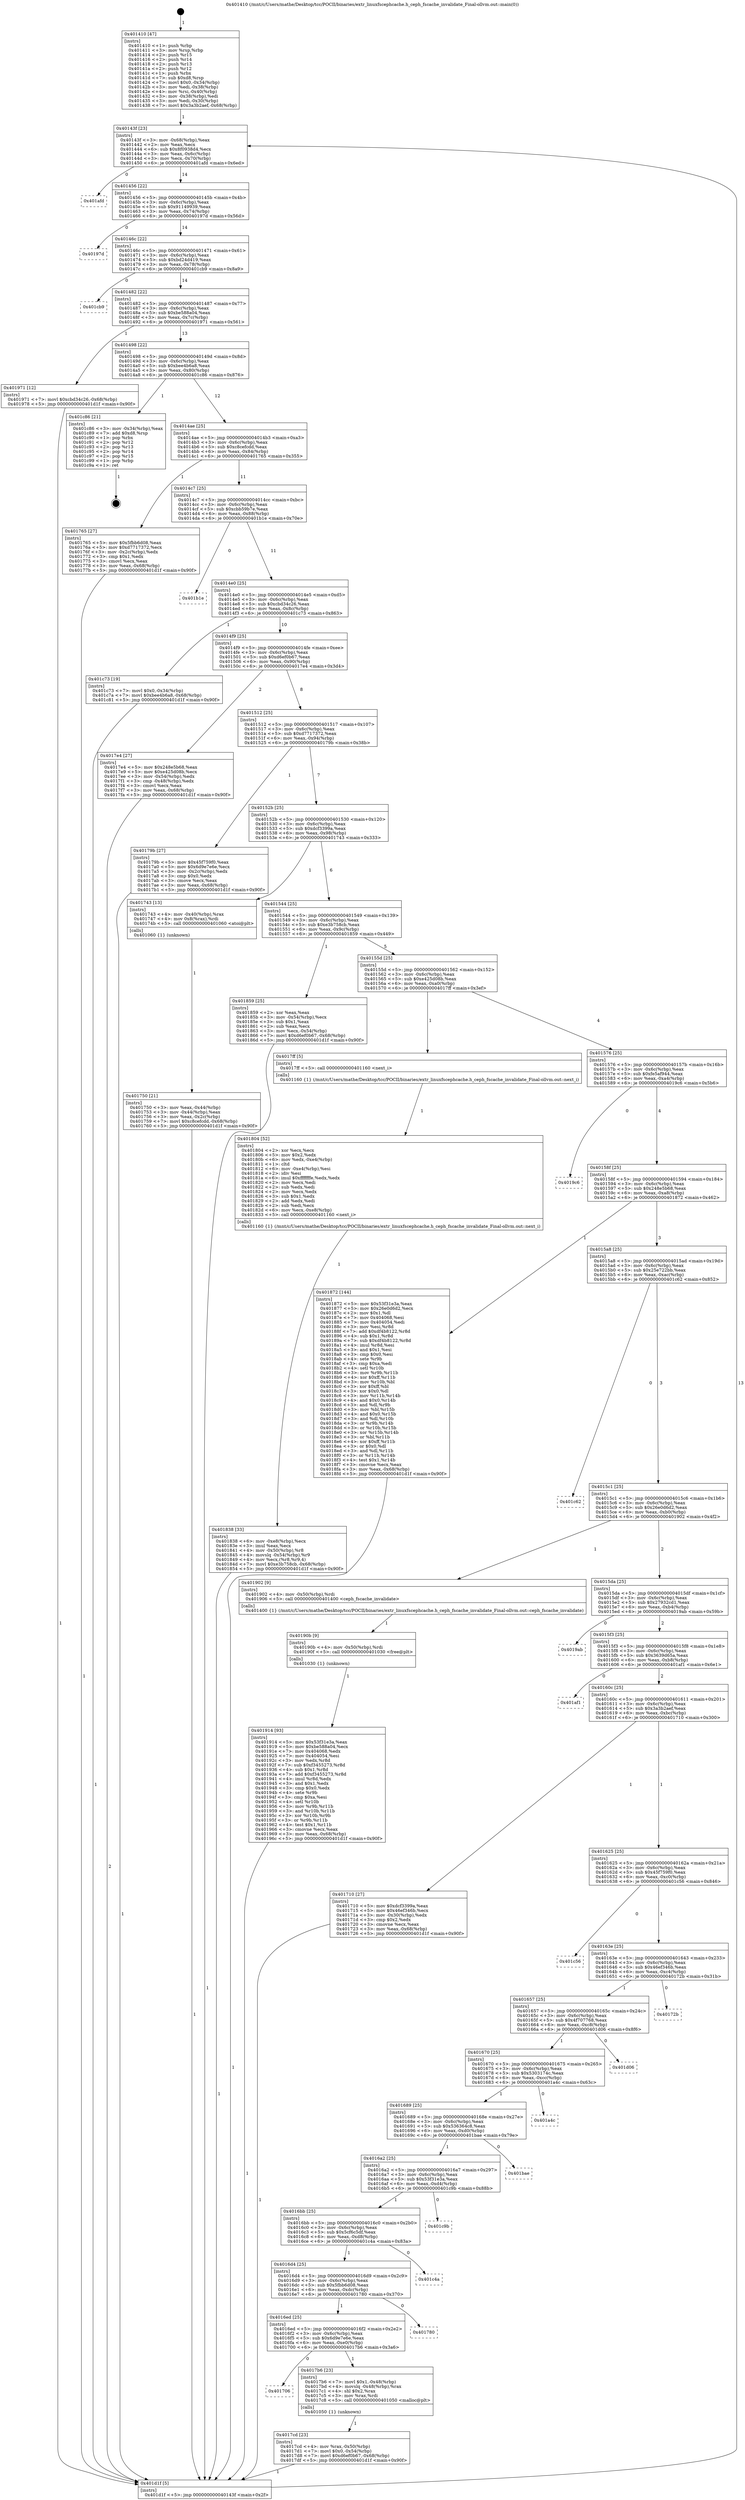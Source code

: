 digraph "0x401410" {
  label = "0x401410 (/mnt/c/Users/mathe/Desktop/tcc/POCII/binaries/extr_linuxfscephcache.h_ceph_fscache_invalidate_Final-ollvm.out::main(0))"
  labelloc = "t"
  node[shape=record]

  Entry [label="",width=0.3,height=0.3,shape=circle,fillcolor=black,style=filled]
  "0x40143f" [label="{
     0x40143f [23]\l
     | [instrs]\l
     &nbsp;&nbsp;0x40143f \<+3\>: mov -0x68(%rbp),%eax\l
     &nbsp;&nbsp;0x401442 \<+2\>: mov %eax,%ecx\l
     &nbsp;&nbsp;0x401444 \<+6\>: sub $0x8f0938d4,%ecx\l
     &nbsp;&nbsp;0x40144a \<+3\>: mov %eax,-0x6c(%rbp)\l
     &nbsp;&nbsp;0x40144d \<+3\>: mov %ecx,-0x70(%rbp)\l
     &nbsp;&nbsp;0x401450 \<+6\>: je 0000000000401afd \<main+0x6ed\>\l
  }"]
  "0x401afd" [label="{
     0x401afd\l
  }", style=dashed]
  "0x401456" [label="{
     0x401456 [22]\l
     | [instrs]\l
     &nbsp;&nbsp;0x401456 \<+5\>: jmp 000000000040145b \<main+0x4b\>\l
     &nbsp;&nbsp;0x40145b \<+3\>: mov -0x6c(%rbp),%eax\l
     &nbsp;&nbsp;0x40145e \<+5\>: sub $0x91149939,%eax\l
     &nbsp;&nbsp;0x401463 \<+3\>: mov %eax,-0x74(%rbp)\l
     &nbsp;&nbsp;0x401466 \<+6\>: je 000000000040197d \<main+0x56d\>\l
  }"]
  Exit [label="",width=0.3,height=0.3,shape=circle,fillcolor=black,style=filled,peripheries=2]
  "0x40197d" [label="{
     0x40197d\l
  }", style=dashed]
  "0x40146c" [label="{
     0x40146c [22]\l
     | [instrs]\l
     &nbsp;&nbsp;0x40146c \<+5\>: jmp 0000000000401471 \<main+0x61\>\l
     &nbsp;&nbsp;0x401471 \<+3\>: mov -0x6c(%rbp),%eax\l
     &nbsp;&nbsp;0x401474 \<+5\>: sub $0xbd24d419,%eax\l
     &nbsp;&nbsp;0x401479 \<+3\>: mov %eax,-0x78(%rbp)\l
     &nbsp;&nbsp;0x40147c \<+6\>: je 0000000000401cb9 \<main+0x8a9\>\l
  }"]
  "0x401914" [label="{
     0x401914 [93]\l
     | [instrs]\l
     &nbsp;&nbsp;0x401914 \<+5\>: mov $0x53f31e3a,%eax\l
     &nbsp;&nbsp;0x401919 \<+5\>: mov $0xbe588a04,%ecx\l
     &nbsp;&nbsp;0x40191e \<+7\>: mov 0x404068,%edx\l
     &nbsp;&nbsp;0x401925 \<+7\>: mov 0x404054,%esi\l
     &nbsp;&nbsp;0x40192c \<+3\>: mov %edx,%r8d\l
     &nbsp;&nbsp;0x40192f \<+7\>: sub $0xf3455273,%r8d\l
     &nbsp;&nbsp;0x401936 \<+4\>: sub $0x1,%r8d\l
     &nbsp;&nbsp;0x40193a \<+7\>: add $0xf3455273,%r8d\l
     &nbsp;&nbsp;0x401941 \<+4\>: imul %r8d,%edx\l
     &nbsp;&nbsp;0x401945 \<+3\>: and $0x1,%edx\l
     &nbsp;&nbsp;0x401948 \<+3\>: cmp $0x0,%edx\l
     &nbsp;&nbsp;0x40194b \<+4\>: sete %r9b\l
     &nbsp;&nbsp;0x40194f \<+3\>: cmp $0xa,%esi\l
     &nbsp;&nbsp;0x401952 \<+4\>: setl %r10b\l
     &nbsp;&nbsp;0x401956 \<+3\>: mov %r9b,%r11b\l
     &nbsp;&nbsp;0x401959 \<+3\>: and %r10b,%r11b\l
     &nbsp;&nbsp;0x40195c \<+3\>: xor %r10b,%r9b\l
     &nbsp;&nbsp;0x40195f \<+3\>: or %r9b,%r11b\l
     &nbsp;&nbsp;0x401962 \<+4\>: test $0x1,%r11b\l
     &nbsp;&nbsp;0x401966 \<+3\>: cmovne %ecx,%eax\l
     &nbsp;&nbsp;0x401969 \<+3\>: mov %eax,-0x68(%rbp)\l
     &nbsp;&nbsp;0x40196c \<+5\>: jmp 0000000000401d1f \<main+0x90f\>\l
  }"]
  "0x401cb9" [label="{
     0x401cb9\l
  }", style=dashed]
  "0x401482" [label="{
     0x401482 [22]\l
     | [instrs]\l
     &nbsp;&nbsp;0x401482 \<+5\>: jmp 0000000000401487 \<main+0x77\>\l
     &nbsp;&nbsp;0x401487 \<+3\>: mov -0x6c(%rbp),%eax\l
     &nbsp;&nbsp;0x40148a \<+5\>: sub $0xbe588a04,%eax\l
     &nbsp;&nbsp;0x40148f \<+3\>: mov %eax,-0x7c(%rbp)\l
     &nbsp;&nbsp;0x401492 \<+6\>: je 0000000000401971 \<main+0x561\>\l
  }"]
  "0x40190b" [label="{
     0x40190b [9]\l
     | [instrs]\l
     &nbsp;&nbsp;0x40190b \<+4\>: mov -0x50(%rbp),%rdi\l
     &nbsp;&nbsp;0x40190f \<+5\>: call 0000000000401030 \<free@plt\>\l
     | [calls]\l
     &nbsp;&nbsp;0x401030 \{1\} (unknown)\l
  }"]
  "0x401971" [label="{
     0x401971 [12]\l
     | [instrs]\l
     &nbsp;&nbsp;0x401971 \<+7\>: movl $0xcbd34c26,-0x68(%rbp)\l
     &nbsp;&nbsp;0x401978 \<+5\>: jmp 0000000000401d1f \<main+0x90f\>\l
  }"]
  "0x401498" [label="{
     0x401498 [22]\l
     | [instrs]\l
     &nbsp;&nbsp;0x401498 \<+5\>: jmp 000000000040149d \<main+0x8d\>\l
     &nbsp;&nbsp;0x40149d \<+3\>: mov -0x6c(%rbp),%eax\l
     &nbsp;&nbsp;0x4014a0 \<+5\>: sub $0xbee4b6a8,%eax\l
     &nbsp;&nbsp;0x4014a5 \<+3\>: mov %eax,-0x80(%rbp)\l
     &nbsp;&nbsp;0x4014a8 \<+6\>: je 0000000000401c86 \<main+0x876\>\l
  }"]
  "0x401838" [label="{
     0x401838 [33]\l
     | [instrs]\l
     &nbsp;&nbsp;0x401838 \<+6\>: mov -0xe8(%rbp),%ecx\l
     &nbsp;&nbsp;0x40183e \<+3\>: imul %eax,%ecx\l
     &nbsp;&nbsp;0x401841 \<+4\>: mov -0x50(%rbp),%r8\l
     &nbsp;&nbsp;0x401845 \<+4\>: movslq -0x54(%rbp),%r9\l
     &nbsp;&nbsp;0x401849 \<+4\>: mov %ecx,(%r8,%r9,4)\l
     &nbsp;&nbsp;0x40184d \<+7\>: movl $0xe3b758cb,-0x68(%rbp)\l
     &nbsp;&nbsp;0x401854 \<+5\>: jmp 0000000000401d1f \<main+0x90f\>\l
  }"]
  "0x401c86" [label="{
     0x401c86 [21]\l
     | [instrs]\l
     &nbsp;&nbsp;0x401c86 \<+3\>: mov -0x34(%rbp),%eax\l
     &nbsp;&nbsp;0x401c89 \<+7\>: add $0xd8,%rsp\l
     &nbsp;&nbsp;0x401c90 \<+1\>: pop %rbx\l
     &nbsp;&nbsp;0x401c91 \<+2\>: pop %r12\l
     &nbsp;&nbsp;0x401c93 \<+2\>: pop %r13\l
     &nbsp;&nbsp;0x401c95 \<+2\>: pop %r14\l
     &nbsp;&nbsp;0x401c97 \<+2\>: pop %r15\l
     &nbsp;&nbsp;0x401c99 \<+1\>: pop %rbp\l
     &nbsp;&nbsp;0x401c9a \<+1\>: ret\l
  }"]
  "0x4014ae" [label="{
     0x4014ae [25]\l
     | [instrs]\l
     &nbsp;&nbsp;0x4014ae \<+5\>: jmp 00000000004014b3 \<main+0xa3\>\l
     &nbsp;&nbsp;0x4014b3 \<+3\>: mov -0x6c(%rbp),%eax\l
     &nbsp;&nbsp;0x4014b6 \<+5\>: sub $0xc8cefcdd,%eax\l
     &nbsp;&nbsp;0x4014bb \<+6\>: mov %eax,-0x84(%rbp)\l
     &nbsp;&nbsp;0x4014c1 \<+6\>: je 0000000000401765 \<main+0x355\>\l
  }"]
  "0x401804" [label="{
     0x401804 [52]\l
     | [instrs]\l
     &nbsp;&nbsp;0x401804 \<+2\>: xor %ecx,%ecx\l
     &nbsp;&nbsp;0x401806 \<+5\>: mov $0x2,%edx\l
     &nbsp;&nbsp;0x40180b \<+6\>: mov %edx,-0xe4(%rbp)\l
     &nbsp;&nbsp;0x401811 \<+1\>: cltd\l
     &nbsp;&nbsp;0x401812 \<+6\>: mov -0xe4(%rbp),%esi\l
     &nbsp;&nbsp;0x401818 \<+2\>: idiv %esi\l
     &nbsp;&nbsp;0x40181a \<+6\>: imul $0xfffffffe,%edx,%edx\l
     &nbsp;&nbsp;0x401820 \<+2\>: mov %ecx,%edi\l
     &nbsp;&nbsp;0x401822 \<+2\>: sub %edx,%edi\l
     &nbsp;&nbsp;0x401824 \<+2\>: mov %ecx,%edx\l
     &nbsp;&nbsp;0x401826 \<+3\>: sub $0x1,%edx\l
     &nbsp;&nbsp;0x401829 \<+2\>: add %edx,%edi\l
     &nbsp;&nbsp;0x40182b \<+2\>: sub %edi,%ecx\l
     &nbsp;&nbsp;0x40182d \<+6\>: mov %ecx,-0xe8(%rbp)\l
     &nbsp;&nbsp;0x401833 \<+5\>: call 0000000000401160 \<next_i\>\l
     | [calls]\l
     &nbsp;&nbsp;0x401160 \{1\} (/mnt/c/Users/mathe/Desktop/tcc/POCII/binaries/extr_linuxfscephcache.h_ceph_fscache_invalidate_Final-ollvm.out::next_i)\l
  }"]
  "0x401765" [label="{
     0x401765 [27]\l
     | [instrs]\l
     &nbsp;&nbsp;0x401765 \<+5\>: mov $0x5fbb6d08,%eax\l
     &nbsp;&nbsp;0x40176a \<+5\>: mov $0xd7717372,%ecx\l
     &nbsp;&nbsp;0x40176f \<+3\>: mov -0x2c(%rbp),%edx\l
     &nbsp;&nbsp;0x401772 \<+3\>: cmp $0x1,%edx\l
     &nbsp;&nbsp;0x401775 \<+3\>: cmovl %ecx,%eax\l
     &nbsp;&nbsp;0x401778 \<+3\>: mov %eax,-0x68(%rbp)\l
     &nbsp;&nbsp;0x40177b \<+5\>: jmp 0000000000401d1f \<main+0x90f\>\l
  }"]
  "0x4014c7" [label="{
     0x4014c7 [25]\l
     | [instrs]\l
     &nbsp;&nbsp;0x4014c7 \<+5\>: jmp 00000000004014cc \<main+0xbc\>\l
     &nbsp;&nbsp;0x4014cc \<+3\>: mov -0x6c(%rbp),%eax\l
     &nbsp;&nbsp;0x4014cf \<+5\>: sub $0xcbb59b7e,%eax\l
     &nbsp;&nbsp;0x4014d4 \<+6\>: mov %eax,-0x88(%rbp)\l
     &nbsp;&nbsp;0x4014da \<+6\>: je 0000000000401b1e \<main+0x70e\>\l
  }"]
  "0x4017cd" [label="{
     0x4017cd [23]\l
     | [instrs]\l
     &nbsp;&nbsp;0x4017cd \<+4\>: mov %rax,-0x50(%rbp)\l
     &nbsp;&nbsp;0x4017d1 \<+7\>: movl $0x0,-0x54(%rbp)\l
     &nbsp;&nbsp;0x4017d8 \<+7\>: movl $0xd6ef0b67,-0x68(%rbp)\l
     &nbsp;&nbsp;0x4017df \<+5\>: jmp 0000000000401d1f \<main+0x90f\>\l
  }"]
  "0x401b1e" [label="{
     0x401b1e\l
  }", style=dashed]
  "0x4014e0" [label="{
     0x4014e0 [25]\l
     | [instrs]\l
     &nbsp;&nbsp;0x4014e0 \<+5\>: jmp 00000000004014e5 \<main+0xd5\>\l
     &nbsp;&nbsp;0x4014e5 \<+3\>: mov -0x6c(%rbp),%eax\l
     &nbsp;&nbsp;0x4014e8 \<+5\>: sub $0xcbd34c26,%eax\l
     &nbsp;&nbsp;0x4014ed \<+6\>: mov %eax,-0x8c(%rbp)\l
     &nbsp;&nbsp;0x4014f3 \<+6\>: je 0000000000401c73 \<main+0x863\>\l
  }"]
  "0x401706" [label="{
     0x401706\l
  }", style=dashed]
  "0x401c73" [label="{
     0x401c73 [19]\l
     | [instrs]\l
     &nbsp;&nbsp;0x401c73 \<+7\>: movl $0x0,-0x34(%rbp)\l
     &nbsp;&nbsp;0x401c7a \<+7\>: movl $0xbee4b6a8,-0x68(%rbp)\l
     &nbsp;&nbsp;0x401c81 \<+5\>: jmp 0000000000401d1f \<main+0x90f\>\l
  }"]
  "0x4014f9" [label="{
     0x4014f9 [25]\l
     | [instrs]\l
     &nbsp;&nbsp;0x4014f9 \<+5\>: jmp 00000000004014fe \<main+0xee\>\l
     &nbsp;&nbsp;0x4014fe \<+3\>: mov -0x6c(%rbp),%eax\l
     &nbsp;&nbsp;0x401501 \<+5\>: sub $0xd6ef0b67,%eax\l
     &nbsp;&nbsp;0x401506 \<+6\>: mov %eax,-0x90(%rbp)\l
     &nbsp;&nbsp;0x40150c \<+6\>: je 00000000004017e4 \<main+0x3d4\>\l
  }"]
  "0x4017b6" [label="{
     0x4017b6 [23]\l
     | [instrs]\l
     &nbsp;&nbsp;0x4017b6 \<+7\>: movl $0x1,-0x48(%rbp)\l
     &nbsp;&nbsp;0x4017bd \<+4\>: movslq -0x48(%rbp),%rax\l
     &nbsp;&nbsp;0x4017c1 \<+4\>: shl $0x2,%rax\l
     &nbsp;&nbsp;0x4017c5 \<+3\>: mov %rax,%rdi\l
     &nbsp;&nbsp;0x4017c8 \<+5\>: call 0000000000401050 \<malloc@plt\>\l
     | [calls]\l
     &nbsp;&nbsp;0x401050 \{1\} (unknown)\l
  }"]
  "0x4017e4" [label="{
     0x4017e4 [27]\l
     | [instrs]\l
     &nbsp;&nbsp;0x4017e4 \<+5\>: mov $0x248e5b68,%eax\l
     &nbsp;&nbsp;0x4017e9 \<+5\>: mov $0xe425d08b,%ecx\l
     &nbsp;&nbsp;0x4017ee \<+3\>: mov -0x54(%rbp),%edx\l
     &nbsp;&nbsp;0x4017f1 \<+3\>: cmp -0x48(%rbp),%edx\l
     &nbsp;&nbsp;0x4017f4 \<+3\>: cmovl %ecx,%eax\l
     &nbsp;&nbsp;0x4017f7 \<+3\>: mov %eax,-0x68(%rbp)\l
     &nbsp;&nbsp;0x4017fa \<+5\>: jmp 0000000000401d1f \<main+0x90f\>\l
  }"]
  "0x401512" [label="{
     0x401512 [25]\l
     | [instrs]\l
     &nbsp;&nbsp;0x401512 \<+5\>: jmp 0000000000401517 \<main+0x107\>\l
     &nbsp;&nbsp;0x401517 \<+3\>: mov -0x6c(%rbp),%eax\l
     &nbsp;&nbsp;0x40151a \<+5\>: sub $0xd7717372,%eax\l
     &nbsp;&nbsp;0x40151f \<+6\>: mov %eax,-0x94(%rbp)\l
     &nbsp;&nbsp;0x401525 \<+6\>: je 000000000040179b \<main+0x38b\>\l
  }"]
  "0x4016ed" [label="{
     0x4016ed [25]\l
     | [instrs]\l
     &nbsp;&nbsp;0x4016ed \<+5\>: jmp 00000000004016f2 \<main+0x2e2\>\l
     &nbsp;&nbsp;0x4016f2 \<+3\>: mov -0x6c(%rbp),%eax\l
     &nbsp;&nbsp;0x4016f5 \<+5\>: sub $0x6d9e7e6e,%eax\l
     &nbsp;&nbsp;0x4016fa \<+6\>: mov %eax,-0xe0(%rbp)\l
     &nbsp;&nbsp;0x401700 \<+6\>: je 00000000004017b6 \<main+0x3a6\>\l
  }"]
  "0x40179b" [label="{
     0x40179b [27]\l
     | [instrs]\l
     &nbsp;&nbsp;0x40179b \<+5\>: mov $0x45f759f0,%eax\l
     &nbsp;&nbsp;0x4017a0 \<+5\>: mov $0x6d9e7e6e,%ecx\l
     &nbsp;&nbsp;0x4017a5 \<+3\>: mov -0x2c(%rbp),%edx\l
     &nbsp;&nbsp;0x4017a8 \<+3\>: cmp $0x0,%edx\l
     &nbsp;&nbsp;0x4017ab \<+3\>: cmove %ecx,%eax\l
     &nbsp;&nbsp;0x4017ae \<+3\>: mov %eax,-0x68(%rbp)\l
     &nbsp;&nbsp;0x4017b1 \<+5\>: jmp 0000000000401d1f \<main+0x90f\>\l
  }"]
  "0x40152b" [label="{
     0x40152b [25]\l
     | [instrs]\l
     &nbsp;&nbsp;0x40152b \<+5\>: jmp 0000000000401530 \<main+0x120\>\l
     &nbsp;&nbsp;0x401530 \<+3\>: mov -0x6c(%rbp),%eax\l
     &nbsp;&nbsp;0x401533 \<+5\>: sub $0xdcf3399a,%eax\l
     &nbsp;&nbsp;0x401538 \<+6\>: mov %eax,-0x98(%rbp)\l
     &nbsp;&nbsp;0x40153e \<+6\>: je 0000000000401743 \<main+0x333\>\l
  }"]
  "0x401780" [label="{
     0x401780\l
  }", style=dashed]
  "0x401743" [label="{
     0x401743 [13]\l
     | [instrs]\l
     &nbsp;&nbsp;0x401743 \<+4\>: mov -0x40(%rbp),%rax\l
     &nbsp;&nbsp;0x401747 \<+4\>: mov 0x8(%rax),%rdi\l
     &nbsp;&nbsp;0x40174b \<+5\>: call 0000000000401060 \<atoi@plt\>\l
     | [calls]\l
     &nbsp;&nbsp;0x401060 \{1\} (unknown)\l
  }"]
  "0x401544" [label="{
     0x401544 [25]\l
     | [instrs]\l
     &nbsp;&nbsp;0x401544 \<+5\>: jmp 0000000000401549 \<main+0x139\>\l
     &nbsp;&nbsp;0x401549 \<+3\>: mov -0x6c(%rbp),%eax\l
     &nbsp;&nbsp;0x40154c \<+5\>: sub $0xe3b758cb,%eax\l
     &nbsp;&nbsp;0x401551 \<+6\>: mov %eax,-0x9c(%rbp)\l
     &nbsp;&nbsp;0x401557 \<+6\>: je 0000000000401859 \<main+0x449\>\l
  }"]
  "0x4016d4" [label="{
     0x4016d4 [25]\l
     | [instrs]\l
     &nbsp;&nbsp;0x4016d4 \<+5\>: jmp 00000000004016d9 \<main+0x2c9\>\l
     &nbsp;&nbsp;0x4016d9 \<+3\>: mov -0x6c(%rbp),%eax\l
     &nbsp;&nbsp;0x4016dc \<+5\>: sub $0x5fbb6d08,%eax\l
     &nbsp;&nbsp;0x4016e1 \<+6\>: mov %eax,-0xdc(%rbp)\l
     &nbsp;&nbsp;0x4016e7 \<+6\>: je 0000000000401780 \<main+0x370\>\l
  }"]
  "0x401859" [label="{
     0x401859 [25]\l
     | [instrs]\l
     &nbsp;&nbsp;0x401859 \<+2\>: xor %eax,%eax\l
     &nbsp;&nbsp;0x40185b \<+3\>: mov -0x54(%rbp),%ecx\l
     &nbsp;&nbsp;0x40185e \<+3\>: sub $0x1,%eax\l
     &nbsp;&nbsp;0x401861 \<+2\>: sub %eax,%ecx\l
     &nbsp;&nbsp;0x401863 \<+3\>: mov %ecx,-0x54(%rbp)\l
     &nbsp;&nbsp;0x401866 \<+7\>: movl $0xd6ef0b67,-0x68(%rbp)\l
     &nbsp;&nbsp;0x40186d \<+5\>: jmp 0000000000401d1f \<main+0x90f\>\l
  }"]
  "0x40155d" [label="{
     0x40155d [25]\l
     | [instrs]\l
     &nbsp;&nbsp;0x40155d \<+5\>: jmp 0000000000401562 \<main+0x152\>\l
     &nbsp;&nbsp;0x401562 \<+3\>: mov -0x6c(%rbp),%eax\l
     &nbsp;&nbsp;0x401565 \<+5\>: sub $0xe425d08b,%eax\l
     &nbsp;&nbsp;0x40156a \<+6\>: mov %eax,-0xa0(%rbp)\l
     &nbsp;&nbsp;0x401570 \<+6\>: je 00000000004017ff \<main+0x3ef\>\l
  }"]
  "0x401c4a" [label="{
     0x401c4a\l
  }", style=dashed]
  "0x4017ff" [label="{
     0x4017ff [5]\l
     | [instrs]\l
     &nbsp;&nbsp;0x4017ff \<+5\>: call 0000000000401160 \<next_i\>\l
     | [calls]\l
     &nbsp;&nbsp;0x401160 \{1\} (/mnt/c/Users/mathe/Desktop/tcc/POCII/binaries/extr_linuxfscephcache.h_ceph_fscache_invalidate_Final-ollvm.out::next_i)\l
  }"]
  "0x401576" [label="{
     0x401576 [25]\l
     | [instrs]\l
     &nbsp;&nbsp;0x401576 \<+5\>: jmp 000000000040157b \<main+0x16b\>\l
     &nbsp;&nbsp;0x40157b \<+3\>: mov -0x6c(%rbp),%eax\l
     &nbsp;&nbsp;0x40157e \<+5\>: sub $0xfe5af944,%eax\l
     &nbsp;&nbsp;0x401583 \<+6\>: mov %eax,-0xa4(%rbp)\l
     &nbsp;&nbsp;0x401589 \<+6\>: je 00000000004019c6 \<main+0x5b6\>\l
  }"]
  "0x4016bb" [label="{
     0x4016bb [25]\l
     | [instrs]\l
     &nbsp;&nbsp;0x4016bb \<+5\>: jmp 00000000004016c0 \<main+0x2b0\>\l
     &nbsp;&nbsp;0x4016c0 \<+3\>: mov -0x6c(%rbp),%eax\l
     &nbsp;&nbsp;0x4016c3 \<+5\>: sub $0x5cf6c5df,%eax\l
     &nbsp;&nbsp;0x4016c8 \<+6\>: mov %eax,-0xd8(%rbp)\l
     &nbsp;&nbsp;0x4016ce \<+6\>: je 0000000000401c4a \<main+0x83a\>\l
  }"]
  "0x4019c6" [label="{
     0x4019c6\l
  }", style=dashed]
  "0x40158f" [label="{
     0x40158f [25]\l
     | [instrs]\l
     &nbsp;&nbsp;0x40158f \<+5\>: jmp 0000000000401594 \<main+0x184\>\l
     &nbsp;&nbsp;0x401594 \<+3\>: mov -0x6c(%rbp),%eax\l
     &nbsp;&nbsp;0x401597 \<+5\>: sub $0x248e5b68,%eax\l
     &nbsp;&nbsp;0x40159c \<+6\>: mov %eax,-0xa8(%rbp)\l
     &nbsp;&nbsp;0x4015a2 \<+6\>: je 0000000000401872 \<main+0x462\>\l
  }"]
  "0x401c9b" [label="{
     0x401c9b\l
  }", style=dashed]
  "0x401872" [label="{
     0x401872 [144]\l
     | [instrs]\l
     &nbsp;&nbsp;0x401872 \<+5\>: mov $0x53f31e3a,%eax\l
     &nbsp;&nbsp;0x401877 \<+5\>: mov $0x26e0d6d2,%ecx\l
     &nbsp;&nbsp;0x40187c \<+2\>: mov $0x1,%dl\l
     &nbsp;&nbsp;0x40187e \<+7\>: mov 0x404068,%esi\l
     &nbsp;&nbsp;0x401885 \<+7\>: mov 0x404054,%edi\l
     &nbsp;&nbsp;0x40188c \<+3\>: mov %esi,%r8d\l
     &nbsp;&nbsp;0x40188f \<+7\>: add $0xdf4b8122,%r8d\l
     &nbsp;&nbsp;0x401896 \<+4\>: sub $0x1,%r8d\l
     &nbsp;&nbsp;0x40189a \<+7\>: sub $0xdf4b8122,%r8d\l
     &nbsp;&nbsp;0x4018a1 \<+4\>: imul %r8d,%esi\l
     &nbsp;&nbsp;0x4018a5 \<+3\>: and $0x1,%esi\l
     &nbsp;&nbsp;0x4018a8 \<+3\>: cmp $0x0,%esi\l
     &nbsp;&nbsp;0x4018ab \<+4\>: sete %r9b\l
     &nbsp;&nbsp;0x4018af \<+3\>: cmp $0xa,%edi\l
     &nbsp;&nbsp;0x4018b2 \<+4\>: setl %r10b\l
     &nbsp;&nbsp;0x4018b6 \<+3\>: mov %r9b,%r11b\l
     &nbsp;&nbsp;0x4018b9 \<+4\>: xor $0xff,%r11b\l
     &nbsp;&nbsp;0x4018bd \<+3\>: mov %r10b,%bl\l
     &nbsp;&nbsp;0x4018c0 \<+3\>: xor $0xff,%bl\l
     &nbsp;&nbsp;0x4018c3 \<+3\>: xor $0x0,%dl\l
     &nbsp;&nbsp;0x4018c6 \<+3\>: mov %r11b,%r14b\l
     &nbsp;&nbsp;0x4018c9 \<+4\>: and $0x0,%r14b\l
     &nbsp;&nbsp;0x4018cd \<+3\>: and %dl,%r9b\l
     &nbsp;&nbsp;0x4018d0 \<+3\>: mov %bl,%r15b\l
     &nbsp;&nbsp;0x4018d3 \<+4\>: and $0x0,%r15b\l
     &nbsp;&nbsp;0x4018d7 \<+3\>: and %dl,%r10b\l
     &nbsp;&nbsp;0x4018da \<+3\>: or %r9b,%r14b\l
     &nbsp;&nbsp;0x4018dd \<+3\>: or %r10b,%r15b\l
     &nbsp;&nbsp;0x4018e0 \<+3\>: xor %r15b,%r14b\l
     &nbsp;&nbsp;0x4018e3 \<+3\>: or %bl,%r11b\l
     &nbsp;&nbsp;0x4018e6 \<+4\>: xor $0xff,%r11b\l
     &nbsp;&nbsp;0x4018ea \<+3\>: or $0x0,%dl\l
     &nbsp;&nbsp;0x4018ed \<+3\>: and %dl,%r11b\l
     &nbsp;&nbsp;0x4018f0 \<+3\>: or %r11b,%r14b\l
     &nbsp;&nbsp;0x4018f3 \<+4\>: test $0x1,%r14b\l
     &nbsp;&nbsp;0x4018f7 \<+3\>: cmovne %ecx,%eax\l
     &nbsp;&nbsp;0x4018fa \<+3\>: mov %eax,-0x68(%rbp)\l
     &nbsp;&nbsp;0x4018fd \<+5\>: jmp 0000000000401d1f \<main+0x90f\>\l
  }"]
  "0x4015a8" [label="{
     0x4015a8 [25]\l
     | [instrs]\l
     &nbsp;&nbsp;0x4015a8 \<+5\>: jmp 00000000004015ad \<main+0x19d\>\l
     &nbsp;&nbsp;0x4015ad \<+3\>: mov -0x6c(%rbp),%eax\l
     &nbsp;&nbsp;0x4015b0 \<+5\>: sub $0x25e722bb,%eax\l
     &nbsp;&nbsp;0x4015b5 \<+6\>: mov %eax,-0xac(%rbp)\l
     &nbsp;&nbsp;0x4015bb \<+6\>: je 0000000000401c62 \<main+0x852\>\l
  }"]
  "0x4016a2" [label="{
     0x4016a2 [25]\l
     | [instrs]\l
     &nbsp;&nbsp;0x4016a2 \<+5\>: jmp 00000000004016a7 \<main+0x297\>\l
     &nbsp;&nbsp;0x4016a7 \<+3\>: mov -0x6c(%rbp),%eax\l
     &nbsp;&nbsp;0x4016aa \<+5\>: sub $0x53f31e3a,%eax\l
     &nbsp;&nbsp;0x4016af \<+6\>: mov %eax,-0xd4(%rbp)\l
     &nbsp;&nbsp;0x4016b5 \<+6\>: je 0000000000401c9b \<main+0x88b\>\l
  }"]
  "0x401c62" [label="{
     0x401c62\l
  }", style=dashed]
  "0x4015c1" [label="{
     0x4015c1 [25]\l
     | [instrs]\l
     &nbsp;&nbsp;0x4015c1 \<+5\>: jmp 00000000004015c6 \<main+0x1b6\>\l
     &nbsp;&nbsp;0x4015c6 \<+3\>: mov -0x6c(%rbp),%eax\l
     &nbsp;&nbsp;0x4015c9 \<+5\>: sub $0x26e0d6d2,%eax\l
     &nbsp;&nbsp;0x4015ce \<+6\>: mov %eax,-0xb0(%rbp)\l
     &nbsp;&nbsp;0x4015d4 \<+6\>: je 0000000000401902 \<main+0x4f2\>\l
  }"]
  "0x401bae" [label="{
     0x401bae\l
  }", style=dashed]
  "0x401902" [label="{
     0x401902 [9]\l
     | [instrs]\l
     &nbsp;&nbsp;0x401902 \<+4\>: mov -0x50(%rbp),%rdi\l
     &nbsp;&nbsp;0x401906 \<+5\>: call 0000000000401400 \<ceph_fscache_invalidate\>\l
     | [calls]\l
     &nbsp;&nbsp;0x401400 \{1\} (/mnt/c/Users/mathe/Desktop/tcc/POCII/binaries/extr_linuxfscephcache.h_ceph_fscache_invalidate_Final-ollvm.out::ceph_fscache_invalidate)\l
  }"]
  "0x4015da" [label="{
     0x4015da [25]\l
     | [instrs]\l
     &nbsp;&nbsp;0x4015da \<+5\>: jmp 00000000004015df \<main+0x1cf\>\l
     &nbsp;&nbsp;0x4015df \<+3\>: mov -0x6c(%rbp),%eax\l
     &nbsp;&nbsp;0x4015e2 \<+5\>: sub $0x27932cd1,%eax\l
     &nbsp;&nbsp;0x4015e7 \<+6\>: mov %eax,-0xb4(%rbp)\l
     &nbsp;&nbsp;0x4015ed \<+6\>: je 00000000004019ab \<main+0x59b\>\l
  }"]
  "0x401689" [label="{
     0x401689 [25]\l
     | [instrs]\l
     &nbsp;&nbsp;0x401689 \<+5\>: jmp 000000000040168e \<main+0x27e\>\l
     &nbsp;&nbsp;0x40168e \<+3\>: mov -0x6c(%rbp),%eax\l
     &nbsp;&nbsp;0x401691 \<+5\>: sub $0x536364c8,%eax\l
     &nbsp;&nbsp;0x401696 \<+6\>: mov %eax,-0xd0(%rbp)\l
     &nbsp;&nbsp;0x40169c \<+6\>: je 0000000000401bae \<main+0x79e\>\l
  }"]
  "0x4019ab" [label="{
     0x4019ab\l
  }", style=dashed]
  "0x4015f3" [label="{
     0x4015f3 [25]\l
     | [instrs]\l
     &nbsp;&nbsp;0x4015f3 \<+5\>: jmp 00000000004015f8 \<main+0x1e8\>\l
     &nbsp;&nbsp;0x4015f8 \<+3\>: mov -0x6c(%rbp),%eax\l
     &nbsp;&nbsp;0x4015fb \<+5\>: sub $0x3639d65a,%eax\l
     &nbsp;&nbsp;0x401600 \<+6\>: mov %eax,-0xb8(%rbp)\l
     &nbsp;&nbsp;0x401606 \<+6\>: je 0000000000401af1 \<main+0x6e1\>\l
  }"]
  "0x401a4c" [label="{
     0x401a4c\l
  }", style=dashed]
  "0x401af1" [label="{
     0x401af1\l
  }", style=dashed]
  "0x40160c" [label="{
     0x40160c [25]\l
     | [instrs]\l
     &nbsp;&nbsp;0x40160c \<+5\>: jmp 0000000000401611 \<main+0x201\>\l
     &nbsp;&nbsp;0x401611 \<+3\>: mov -0x6c(%rbp),%eax\l
     &nbsp;&nbsp;0x401614 \<+5\>: sub $0x3a3b2aef,%eax\l
     &nbsp;&nbsp;0x401619 \<+6\>: mov %eax,-0xbc(%rbp)\l
     &nbsp;&nbsp;0x40161f \<+6\>: je 0000000000401710 \<main+0x300\>\l
  }"]
  "0x401670" [label="{
     0x401670 [25]\l
     | [instrs]\l
     &nbsp;&nbsp;0x401670 \<+5\>: jmp 0000000000401675 \<main+0x265\>\l
     &nbsp;&nbsp;0x401675 \<+3\>: mov -0x6c(%rbp),%eax\l
     &nbsp;&nbsp;0x401678 \<+5\>: sub $0x5303174c,%eax\l
     &nbsp;&nbsp;0x40167d \<+6\>: mov %eax,-0xcc(%rbp)\l
     &nbsp;&nbsp;0x401683 \<+6\>: je 0000000000401a4c \<main+0x63c\>\l
  }"]
  "0x401710" [label="{
     0x401710 [27]\l
     | [instrs]\l
     &nbsp;&nbsp;0x401710 \<+5\>: mov $0xdcf3399a,%eax\l
     &nbsp;&nbsp;0x401715 \<+5\>: mov $0x46ef346b,%ecx\l
     &nbsp;&nbsp;0x40171a \<+3\>: mov -0x30(%rbp),%edx\l
     &nbsp;&nbsp;0x40171d \<+3\>: cmp $0x2,%edx\l
     &nbsp;&nbsp;0x401720 \<+3\>: cmovne %ecx,%eax\l
     &nbsp;&nbsp;0x401723 \<+3\>: mov %eax,-0x68(%rbp)\l
     &nbsp;&nbsp;0x401726 \<+5\>: jmp 0000000000401d1f \<main+0x90f\>\l
  }"]
  "0x401625" [label="{
     0x401625 [25]\l
     | [instrs]\l
     &nbsp;&nbsp;0x401625 \<+5\>: jmp 000000000040162a \<main+0x21a\>\l
     &nbsp;&nbsp;0x40162a \<+3\>: mov -0x6c(%rbp),%eax\l
     &nbsp;&nbsp;0x40162d \<+5\>: sub $0x45f759f0,%eax\l
     &nbsp;&nbsp;0x401632 \<+6\>: mov %eax,-0xc0(%rbp)\l
     &nbsp;&nbsp;0x401638 \<+6\>: je 0000000000401c56 \<main+0x846\>\l
  }"]
  "0x401d1f" [label="{
     0x401d1f [5]\l
     | [instrs]\l
     &nbsp;&nbsp;0x401d1f \<+5\>: jmp 000000000040143f \<main+0x2f\>\l
  }"]
  "0x401410" [label="{
     0x401410 [47]\l
     | [instrs]\l
     &nbsp;&nbsp;0x401410 \<+1\>: push %rbp\l
     &nbsp;&nbsp;0x401411 \<+3\>: mov %rsp,%rbp\l
     &nbsp;&nbsp;0x401414 \<+2\>: push %r15\l
     &nbsp;&nbsp;0x401416 \<+2\>: push %r14\l
     &nbsp;&nbsp;0x401418 \<+2\>: push %r13\l
     &nbsp;&nbsp;0x40141a \<+2\>: push %r12\l
     &nbsp;&nbsp;0x40141c \<+1\>: push %rbx\l
     &nbsp;&nbsp;0x40141d \<+7\>: sub $0xd8,%rsp\l
     &nbsp;&nbsp;0x401424 \<+7\>: movl $0x0,-0x34(%rbp)\l
     &nbsp;&nbsp;0x40142b \<+3\>: mov %edi,-0x38(%rbp)\l
     &nbsp;&nbsp;0x40142e \<+4\>: mov %rsi,-0x40(%rbp)\l
     &nbsp;&nbsp;0x401432 \<+3\>: mov -0x38(%rbp),%edi\l
     &nbsp;&nbsp;0x401435 \<+3\>: mov %edi,-0x30(%rbp)\l
     &nbsp;&nbsp;0x401438 \<+7\>: movl $0x3a3b2aef,-0x68(%rbp)\l
  }"]
  "0x401750" [label="{
     0x401750 [21]\l
     | [instrs]\l
     &nbsp;&nbsp;0x401750 \<+3\>: mov %eax,-0x44(%rbp)\l
     &nbsp;&nbsp;0x401753 \<+3\>: mov -0x44(%rbp),%eax\l
     &nbsp;&nbsp;0x401756 \<+3\>: mov %eax,-0x2c(%rbp)\l
     &nbsp;&nbsp;0x401759 \<+7\>: movl $0xc8cefcdd,-0x68(%rbp)\l
     &nbsp;&nbsp;0x401760 \<+5\>: jmp 0000000000401d1f \<main+0x90f\>\l
  }"]
  "0x401d06" [label="{
     0x401d06\l
  }", style=dashed]
  "0x401c56" [label="{
     0x401c56\l
  }", style=dashed]
  "0x40163e" [label="{
     0x40163e [25]\l
     | [instrs]\l
     &nbsp;&nbsp;0x40163e \<+5\>: jmp 0000000000401643 \<main+0x233\>\l
     &nbsp;&nbsp;0x401643 \<+3\>: mov -0x6c(%rbp),%eax\l
     &nbsp;&nbsp;0x401646 \<+5\>: sub $0x46ef346b,%eax\l
     &nbsp;&nbsp;0x40164b \<+6\>: mov %eax,-0xc4(%rbp)\l
     &nbsp;&nbsp;0x401651 \<+6\>: je 000000000040172b \<main+0x31b\>\l
  }"]
  "0x401657" [label="{
     0x401657 [25]\l
     | [instrs]\l
     &nbsp;&nbsp;0x401657 \<+5\>: jmp 000000000040165c \<main+0x24c\>\l
     &nbsp;&nbsp;0x40165c \<+3\>: mov -0x6c(%rbp),%eax\l
     &nbsp;&nbsp;0x40165f \<+5\>: sub $0x4f707768,%eax\l
     &nbsp;&nbsp;0x401664 \<+6\>: mov %eax,-0xc8(%rbp)\l
     &nbsp;&nbsp;0x40166a \<+6\>: je 0000000000401d06 \<main+0x8f6\>\l
  }"]
  "0x40172b" [label="{
     0x40172b\l
  }", style=dashed]
  Entry -> "0x401410" [label=" 1"]
  "0x40143f" -> "0x401afd" [label=" 0"]
  "0x40143f" -> "0x401456" [label=" 14"]
  "0x401c86" -> Exit [label=" 1"]
  "0x401456" -> "0x40197d" [label=" 0"]
  "0x401456" -> "0x40146c" [label=" 14"]
  "0x401c73" -> "0x401d1f" [label=" 1"]
  "0x40146c" -> "0x401cb9" [label=" 0"]
  "0x40146c" -> "0x401482" [label=" 14"]
  "0x401971" -> "0x401d1f" [label=" 1"]
  "0x401482" -> "0x401971" [label=" 1"]
  "0x401482" -> "0x401498" [label=" 13"]
  "0x401914" -> "0x401d1f" [label=" 1"]
  "0x401498" -> "0x401c86" [label=" 1"]
  "0x401498" -> "0x4014ae" [label=" 12"]
  "0x40190b" -> "0x401914" [label=" 1"]
  "0x4014ae" -> "0x401765" [label=" 1"]
  "0x4014ae" -> "0x4014c7" [label=" 11"]
  "0x401902" -> "0x40190b" [label=" 1"]
  "0x4014c7" -> "0x401b1e" [label=" 0"]
  "0x4014c7" -> "0x4014e0" [label=" 11"]
  "0x401872" -> "0x401d1f" [label=" 1"]
  "0x4014e0" -> "0x401c73" [label=" 1"]
  "0x4014e0" -> "0x4014f9" [label=" 10"]
  "0x401859" -> "0x401d1f" [label=" 1"]
  "0x4014f9" -> "0x4017e4" [label=" 2"]
  "0x4014f9" -> "0x401512" [label=" 8"]
  "0x401838" -> "0x401d1f" [label=" 1"]
  "0x401512" -> "0x40179b" [label=" 1"]
  "0x401512" -> "0x40152b" [label=" 7"]
  "0x4017ff" -> "0x401804" [label=" 1"]
  "0x40152b" -> "0x401743" [label=" 1"]
  "0x40152b" -> "0x401544" [label=" 6"]
  "0x4017e4" -> "0x401d1f" [label=" 2"]
  "0x401544" -> "0x401859" [label=" 1"]
  "0x401544" -> "0x40155d" [label=" 5"]
  "0x4017b6" -> "0x4017cd" [label=" 1"]
  "0x40155d" -> "0x4017ff" [label=" 1"]
  "0x40155d" -> "0x401576" [label=" 4"]
  "0x4016ed" -> "0x401706" [label=" 0"]
  "0x401576" -> "0x4019c6" [label=" 0"]
  "0x401576" -> "0x40158f" [label=" 4"]
  "0x401804" -> "0x401838" [label=" 1"]
  "0x40158f" -> "0x401872" [label=" 1"]
  "0x40158f" -> "0x4015a8" [label=" 3"]
  "0x4016d4" -> "0x4016ed" [label=" 1"]
  "0x4015a8" -> "0x401c62" [label=" 0"]
  "0x4015a8" -> "0x4015c1" [label=" 3"]
  "0x4017cd" -> "0x401d1f" [label=" 1"]
  "0x4015c1" -> "0x401902" [label=" 1"]
  "0x4015c1" -> "0x4015da" [label=" 2"]
  "0x4016bb" -> "0x4016d4" [label=" 1"]
  "0x4015da" -> "0x4019ab" [label=" 0"]
  "0x4015da" -> "0x4015f3" [label=" 2"]
  "0x4016ed" -> "0x4017b6" [label=" 1"]
  "0x4015f3" -> "0x401af1" [label=" 0"]
  "0x4015f3" -> "0x40160c" [label=" 2"]
  "0x4016a2" -> "0x4016bb" [label=" 1"]
  "0x40160c" -> "0x401710" [label=" 1"]
  "0x40160c" -> "0x401625" [label=" 1"]
  "0x401710" -> "0x401d1f" [label=" 1"]
  "0x401410" -> "0x40143f" [label=" 1"]
  "0x401d1f" -> "0x40143f" [label=" 13"]
  "0x401743" -> "0x401750" [label=" 1"]
  "0x401750" -> "0x401d1f" [label=" 1"]
  "0x401765" -> "0x401d1f" [label=" 1"]
  "0x40179b" -> "0x401d1f" [label=" 1"]
  "0x4016d4" -> "0x401780" [label=" 0"]
  "0x401625" -> "0x401c56" [label=" 0"]
  "0x401625" -> "0x40163e" [label=" 1"]
  "0x401689" -> "0x4016a2" [label=" 1"]
  "0x40163e" -> "0x40172b" [label=" 0"]
  "0x40163e" -> "0x401657" [label=" 1"]
  "0x401689" -> "0x401bae" [label=" 0"]
  "0x401657" -> "0x401d06" [label=" 0"]
  "0x401657" -> "0x401670" [label=" 1"]
  "0x4016a2" -> "0x401c9b" [label=" 0"]
  "0x401670" -> "0x401a4c" [label=" 0"]
  "0x401670" -> "0x401689" [label=" 1"]
  "0x4016bb" -> "0x401c4a" [label=" 0"]
}
